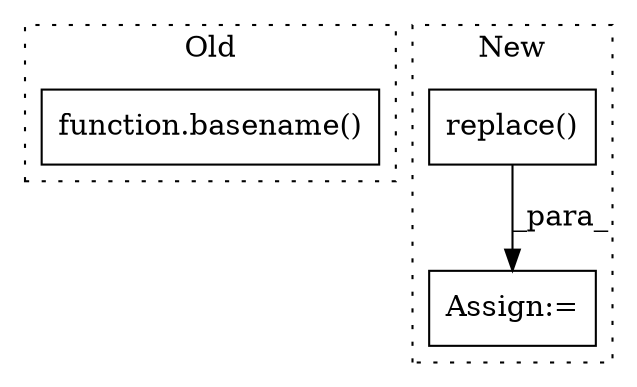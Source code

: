 digraph G {
subgraph cluster0 {
1 [label="function.basename()" a="75" s="807,826" l="9,1" shape="box"];
label = "Old";
style="dotted";
}
subgraph cluster1 {
2 [label="replace()" a="75" s="808,846" l="19,1" shape="box"];
3 [label="Assign:=" a="68" s="805" l="3" shape="box"];
label = "New";
style="dotted";
}
2 -> 3 [label="_para_"];
}